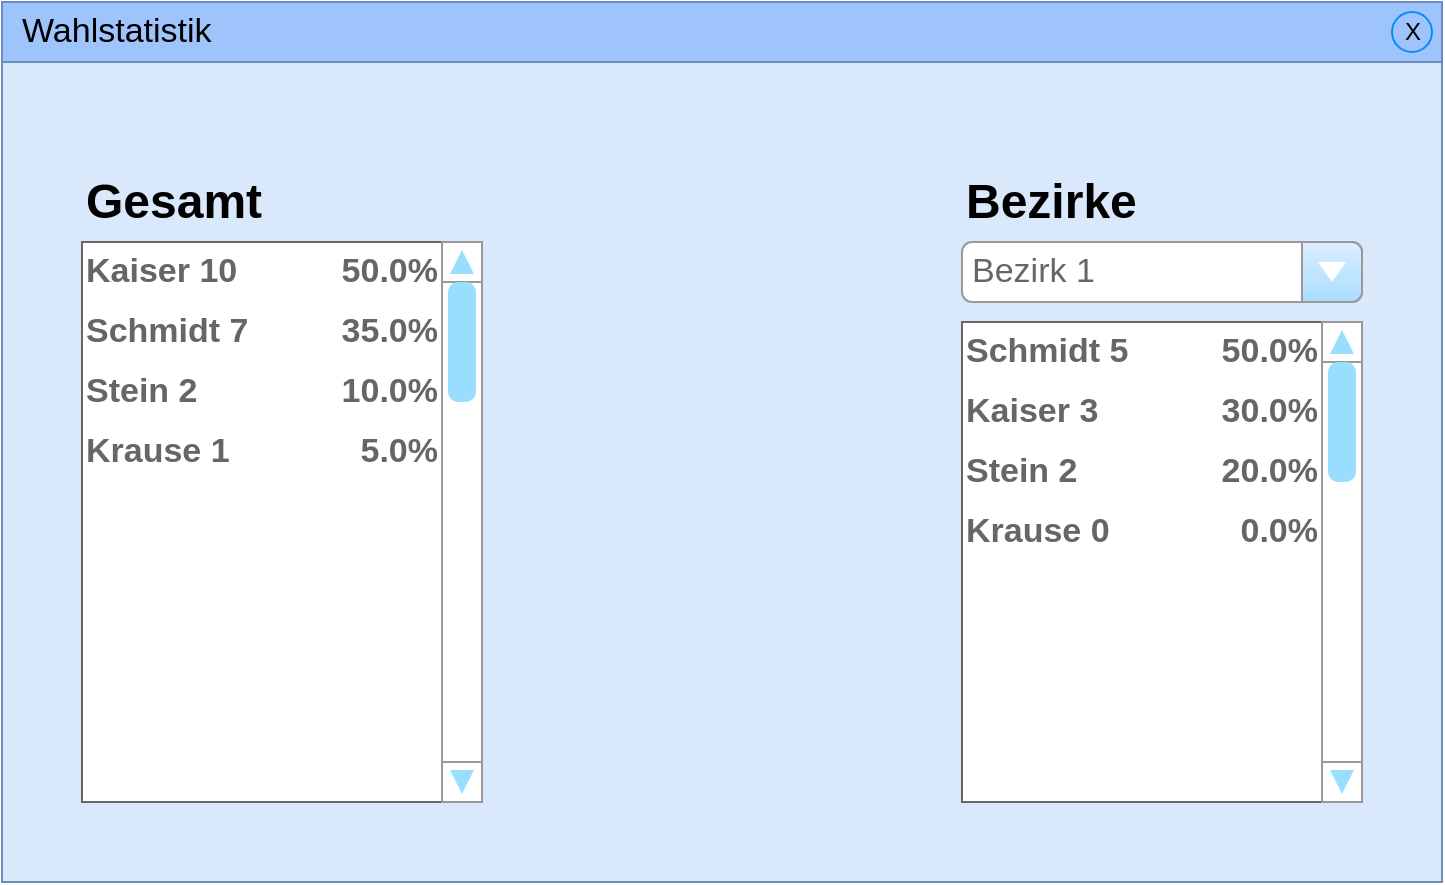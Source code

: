 <mxfile version="14.4.3" type="device"><diagram id="Pinwr4E4RHwxxFXim-Tn" name="Page-1"><mxGraphModel dx="1038" dy="1707" grid="1" gridSize="10" guides="1" tooltips="1" connect="1" arrows="1" fold="1" page="1" pageScale="1" pageWidth="850" pageHeight="1100" math="0" shadow="0"><root><mxCell id="0"/><mxCell id="1" parent="0"/><mxCell id="xax5wk06D88SGG5QLbea-1" value="" style="strokeWidth=1;shadow=0;dashed=0;align=center;html=1;shape=mxgraph.mockup.containers.rrect;rSize=0;strokeColor=#6c8ebf;fontSize=17;verticalAlign=top;whiteSpace=wrap;fillColor=#dae8fc;spacingTop=32;" vertex="1" parent="1"><mxGeometry x="80" y="-1040" width="720" height="440" as="geometry"/></mxCell><mxCell id="xax5wk06D88SGG5QLbea-2" value="Wahlstatistik" style="strokeWidth=1;shadow=0;dashed=0;align=center;html=1;shape=mxgraph.mockup.containers.rrect;rSize=0;fontSize=17;strokeColor=#6c8ebf;align=left;spacingLeft=8;resizeWidth=1;fillColor=#9FC4FC;" vertex="1" parent="xax5wk06D88SGG5QLbea-1"><mxGeometry width="720" height="30" relative="1" as="geometry"/></mxCell><mxCell id="xax5wk06D88SGG5QLbea-3" value="X" style="shape=ellipse;strokeColor=#008cff;resizable=0;fillColor=none;html=1;" vertex="1" parent="xax5wk06D88SGG5QLbea-2"><mxGeometry x="1" y="0.5" width="20" height="20" relative="1" as="geometry"><mxPoint x="-25" y="-10" as="offset"/></mxGeometry></mxCell><mxCell id="xax5wk06D88SGG5QLbea-4" value="" style="strokeWidth=1;shadow=0;dashed=0;align=center;html=1;shape=mxgraph.mockup.containers.rrect;rSize=0;strokeColor=#666666;" vertex="1" parent="xax5wk06D88SGG5QLbea-1"><mxGeometry x="480" y="160" width="180" height="240" as="geometry"/></mxCell><mxCell id="xax5wk06D88SGG5QLbea-9" value="" style="strokeWidth=1;shadow=0;dashed=0;align=center;html=1;shape=mxgraph.mockup.containers.rrect;rSize=0;strokeColor=#666666;" vertex="1" parent="xax5wk06D88SGG5QLbea-1"><mxGeometry x="40" y="120" width="180" height="280" as="geometry"/></mxCell><mxCell id="xax5wk06D88SGG5QLbea-10" value="Gesamt" style="text;strokeColor=none;fillColor=none;html=1;fontSize=24;fontStyle=1;verticalAlign=middle;align=left;" vertex="1" parent="xax5wk06D88SGG5QLbea-1"><mxGeometry x="40" y="80" width="200" height="40" as="geometry"/></mxCell><mxCell id="xax5wk06D88SGG5QLbea-11" value="Bezirke" style="text;strokeColor=none;fillColor=none;html=1;fontSize=24;fontStyle=1;verticalAlign=middle;align=left;" vertex="1" parent="xax5wk06D88SGG5QLbea-1"><mxGeometry x="480" y="80" width="200" height="40" as="geometry"/></mxCell><mxCell id="xax5wk06D88SGG5QLbea-14" value="&lt;font color=&quot;#666666&quot;&gt;&lt;span style=&quot;font-size: 17px&quot;&gt;&lt;b&gt;Kaiser 10&lt;/b&gt;&lt;/span&gt;&lt;/font&gt;" style="text;html=1;strokeColor=none;fillColor=none;align=left;verticalAlign=middle;whiteSpace=wrap;rounded=0;" vertex="1" parent="xax5wk06D88SGG5QLbea-1"><mxGeometry x="40" y="120" width="120" height="30" as="geometry"/></mxCell><mxCell id="xax5wk06D88SGG5QLbea-15" value="&lt;font color=&quot;#666666&quot;&gt;&lt;span style=&quot;font-size: 17px&quot;&gt;&lt;b&gt;50.0%&lt;/b&gt;&lt;/span&gt;&lt;/font&gt;" style="text;html=1;strokeColor=none;fillColor=none;align=right;verticalAlign=middle;whiteSpace=wrap;rounded=0;" vertex="1" parent="xax5wk06D88SGG5QLbea-1"><mxGeometry x="160" y="120" width="60" height="30" as="geometry"/></mxCell><mxCell id="xax5wk06D88SGG5QLbea-16" value="&lt;font color=&quot;#666666&quot;&gt;&lt;span style=&quot;font-size: 17px&quot;&gt;&lt;b&gt;Schmidt 7&lt;/b&gt;&lt;/span&gt;&lt;/font&gt;" style="text;html=1;strokeColor=none;fillColor=none;align=left;verticalAlign=middle;whiteSpace=wrap;rounded=0;" vertex="1" parent="xax5wk06D88SGG5QLbea-1"><mxGeometry x="40" y="150" width="120" height="30" as="geometry"/></mxCell><mxCell id="xax5wk06D88SGG5QLbea-17" value="&lt;font color=&quot;#666666&quot;&gt;&lt;span style=&quot;font-size: 17px&quot;&gt;&lt;b&gt;Stein 2&amp;nbsp;&lt;/b&gt;&lt;/span&gt;&lt;/font&gt;" style="text;html=1;strokeColor=none;fillColor=none;align=left;verticalAlign=middle;whiteSpace=wrap;rounded=0;" vertex="1" parent="xax5wk06D88SGG5QLbea-1"><mxGeometry x="40" y="180" width="120" height="30" as="geometry"/></mxCell><mxCell id="xax5wk06D88SGG5QLbea-18" value="&lt;font color=&quot;#666666&quot;&gt;&lt;span style=&quot;font-size: 17px&quot;&gt;&lt;b&gt;Krause 1&lt;/b&gt;&lt;/span&gt;&lt;/font&gt;" style="text;html=1;strokeColor=none;fillColor=none;align=left;verticalAlign=middle;whiteSpace=wrap;rounded=0;" vertex="1" parent="xax5wk06D88SGG5QLbea-1"><mxGeometry x="40" y="210" width="120" height="30" as="geometry"/></mxCell><mxCell id="xax5wk06D88SGG5QLbea-19" value="&lt;font color=&quot;#666666&quot;&gt;&lt;span style=&quot;font-size: 17px&quot;&gt;&lt;b&gt;35.0%&lt;/b&gt;&lt;/span&gt;&lt;/font&gt;" style="text;html=1;strokeColor=none;fillColor=none;align=right;verticalAlign=middle;whiteSpace=wrap;rounded=0;" vertex="1" parent="xax5wk06D88SGG5QLbea-1"><mxGeometry x="160" y="150" width="60" height="30" as="geometry"/></mxCell><mxCell id="xax5wk06D88SGG5QLbea-20" value="&lt;font color=&quot;#666666&quot;&gt;&lt;span style=&quot;font-size: 17px&quot;&gt;&lt;b&gt;10.0%&lt;/b&gt;&lt;/span&gt;&lt;/font&gt;" style="text;html=1;strokeColor=none;fillColor=none;align=right;verticalAlign=middle;whiteSpace=wrap;rounded=0;" vertex="1" parent="xax5wk06D88SGG5QLbea-1"><mxGeometry x="160" y="180" width="60" height="30" as="geometry"/></mxCell><mxCell id="xax5wk06D88SGG5QLbea-21" value="&lt;font color=&quot;#666666&quot;&gt;&lt;span style=&quot;font-size: 17px&quot;&gt;&lt;b&gt;5.0%&lt;/b&gt;&lt;/span&gt;&lt;/font&gt;" style="text;html=1;strokeColor=none;fillColor=none;align=right;verticalAlign=middle;whiteSpace=wrap;rounded=0;" vertex="1" parent="xax5wk06D88SGG5QLbea-1"><mxGeometry x="160" y="210" width="60" height="30" as="geometry"/></mxCell><mxCell id="xax5wk06D88SGG5QLbea-22" value="" style="rounded=0;whiteSpace=wrap;html=1;gradientColor=none;strokeColor=none;fillColor=#FFFFFF;" vertex="1" parent="xax5wk06D88SGG5QLbea-1"><mxGeometry x="660" y="160" width="20" height="240" as="geometry"/></mxCell><mxCell id="xax5wk06D88SGG5QLbea-23" value="" style="verticalLabelPosition=bottom;shadow=0;dashed=0;align=center;html=1;verticalAlign=top;strokeWidth=1;shape=mxgraph.mockup.navigation.scrollBar;strokeColor=#999999;barPos=100;fillColor2=#99ddff;strokeColor2=none;direction=north;fillColor=none;gradientColor=none;" vertex="1" parent="xax5wk06D88SGG5QLbea-1"><mxGeometry x="660" y="160" width="20" height="240" as="geometry"/></mxCell><mxCell id="xax5wk06D88SGG5QLbea-24" value="" style="rounded=0;whiteSpace=wrap;html=1;gradientColor=none;strokeColor=none;fillColor=#FFFFFF;" vertex="1" parent="xax5wk06D88SGG5QLbea-1"><mxGeometry x="220" y="120" width="20" height="280" as="geometry"/></mxCell><mxCell id="xax5wk06D88SGG5QLbea-25" value="" style="verticalLabelPosition=bottom;shadow=0;dashed=0;align=center;html=1;verticalAlign=top;strokeWidth=1;shape=mxgraph.mockup.navigation.scrollBar;strokeColor=#999999;barPos=100;fillColor2=#99ddff;strokeColor2=none;direction=north;fillColor=none;gradientColor=none;" vertex="1" parent="xax5wk06D88SGG5QLbea-1"><mxGeometry x="220" y="120" width="20" height="280" as="geometry"/></mxCell><mxCell id="xax5wk06D88SGG5QLbea-27" value="Bezirk 1" style="strokeWidth=1;shadow=0;dashed=0;align=center;html=1;shape=mxgraph.mockup.forms.comboBox;strokeColor=#999999;fillColor=#ddeeff;align=left;fillColor2=#aaddff;mainText=;fontColor=#666666;fontSize=17;spacingLeft=3;" vertex="1" parent="xax5wk06D88SGG5QLbea-1"><mxGeometry x="480" y="120" width="200" height="30" as="geometry"/></mxCell><mxCell id="xax5wk06D88SGG5QLbea-28" value="&lt;font color=&quot;#666666&quot;&gt;&lt;span style=&quot;font-size: 17px&quot;&gt;&lt;b&gt;Schmidt 5&amp;nbsp;&lt;/b&gt;&lt;/span&gt;&lt;/font&gt;" style="text;html=1;strokeColor=none;fillColor=none;align=left;verticalAlign=middle;whiteSpace=wrap;rounded=0;" vertex="1" parent="xax5wk06D88SGG5QLbea-1"><mxGeometry x="480" y="160" width="120" height="30" as="geometry"/></mxCell><mxCell id="xax5wk06D88SGG5QLbea-30" value="&lt;font color=&quot;#666666&quot;&gt;&lt;span style=&quot;font-size: 17px&quot;&gt;&lt;b&gt;Stein 2&amp;nbsp;&lt;/b&gt;&lt;/span&gt;&lt;/font&gt;" style="text;html=1;strokeColor=none;fillColor=none;align=left;verticalAlign=middle;whiteSpace=wrap;rounded=0;" vertex="1" parent="xax5wk06D88SGG5QLbea-1"><mxGeometry x="480" y="220" width="120" height="30" as="geometry"/></mxCell><mxCell id="xax5wk06D88SGG5QLbea-31" value="&lt;font color=&quot;#666666&quot;&gt;&lt;span style=&quot;font-size: 17px&quot;&gt;&lt;b&gt;Krause 0&lt;/b&gt;&lt;/span&gt;&lt;/font&gt;" style="text;html=1;strokeColor=none;fillColor=none;align=left;verticalAlign=middle;whiteSpace=wrap;rounded=0;" vertex="1" parent="xax5wk06D88SGG5QLbea-1"><mxGeometry x="480" y="250" width="120" height="30" as="geometry"/></mxCell><mxCell id="xax5wk06D88SGG5QLbea-32" value="&lt;font color=&quot;#666666&quot;&gt;&lt;span style=&quot;font-size: 17px&quot;&gt;&lt;b&gt;50.0%&lt;/b&gt;&lt;/span&gt;&lt;/font&gt;" style="text;html=1;strokeColor=none;fillColor=none;align=right;verticalAlign=middle;whiteSpace=wrap;rounded=0;" vertex="1" parent="xax5wk06D88SGG5QLbea-1"><mxGeometry x="600" y="160" width="60" height="30" as="geometry"/></mxCell><mxCell id="xax5wk06D88SGG5QLbea-33" value="&lt;font color=&quot;#666666&quot;&gt;&lt;span style=&quot;font-size: 17px&quot;&gt;&lt;b&gt;30.0%&lt;/b&gt;&lt;/span&gt;&lt;/font&gt;" style="text;html=1;strokeColor=none;fillColor=none;align=right;verticalAlign=middle;whiteSpace=wrap;rounded=0;" vertex="1" parent="xax5wk06D88SGG5QLbea-1"><mxGeometry x="600" y="190" width="60" height="30" as="geometry"/></mxCell><mxCell id="xax5wk06D88SGG5QLbea-34" value="&lt;font color=&quot;#666666&quot;&gt;&lt;span style=&quot;font-size: 17px&quot;&gt;&lt;b&gt;20.0%&lt;/b&gt;&lt;/span&gt;&lt;/font&gt;" style="text;html=1;strokeColor=none;fillColor=none;align=right;verticalAlign=middle;whiteSpace=wrap;rounded=0;" vertex="1" parent="xax5wk06D88SGG5QLbea-1"><mxGeometry x="600" y="220" width="60" height="30" as="geometry"/></mxCell><mxCell id="xax5wk06D88SGG5QLbea-35" value="&lt;font color=&quot;#666666&quot;&gt;&lt;span style=&quot;font-size: 17px&quot;&gt;&lt;b&gt;0.0%&lt;/b&gt;&lt;/span&gt;&lt;/font&gt;" style="text;html=1;strokeColor=none;fillColor=none;align=right;verticalAlign=middle;whiteSpace=wrap;rounded=0;" vertex="1" parent="xax5wk06D88SGG5QLbea-1"><mxGeometry x="600" y="250" width="60" height="30" as="geometry"/></mxCell><mxCell id="xax5wk06D88SGG5QLbea-37" value="&lt;font color=&quot;#666666&quot;&gt;&lt;span style=&quot;font-size: 17px&quot;&gt;&lt;b&gt;Kaiser 3&amp;nbsp;&lt;/b&gt;&lt;/span&gt;&lt;/font&gt;" style="text;html=1;strokeColor=none;fillColor=none;align=left;verticalAlign=middle;whiteSpace=wrap;rounded=0;" vertex="1" parent="xax5wk06D88SGG5QLbea-1"><mxGeometry x="480" y="190" width="120" height="30" as="geometry"/></mxCell></root></mxGraphModel></diagram></mxfile>